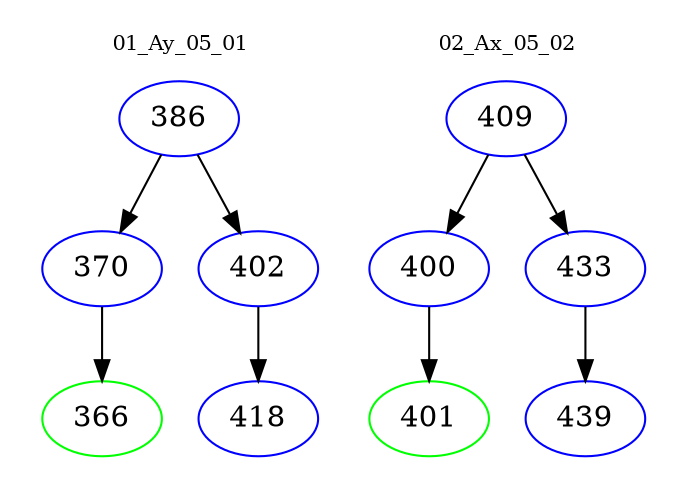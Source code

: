 digraph{
subgraph cluster_0 {
color = white
label = "01_Ay_05_01";
fontsize=10;
T0_386 [label="386", color="blue"]
T0_386 -> T0_370 [color="black"]
T0_370 [label="370", color="blue"]
T0_370 -> T0_366 [color="black"]
T0_366 [label="366", color="green"]
T0_386 -> T0_402 [color="black"]
T0_402 [label="402", color="blue"]
T0_402 -> T0_418 [color="black"]
T0_418 [label="418", color="blue"]
}
subgraph cluster_1 {
color = white
label = "02_Ax_05_02";
fontsize=10;
T1_409 [label="409", color="blue"]
T1_409 -> T1_400 [color="black"]
T1_400 [label="400", color="blue"]
T1_400 -> T1_401 [color="black"]
T1_401 [label="401", color="green"]
T1_409 -> T1_433 [color="black"]
T1_433 [label="433", color="blue"]
T1_433 -> T1_439 [color="black"]
T1_439 [label="439", color="blue"]
}
}
